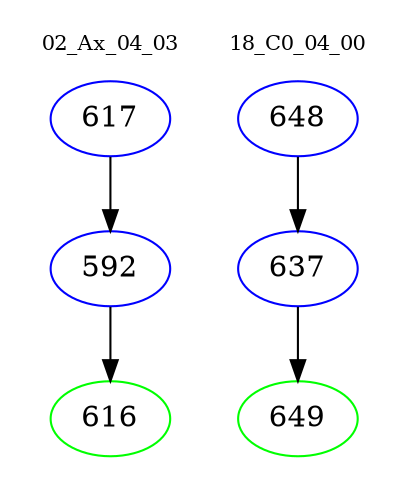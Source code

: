 digraph{
subgraph cluster_0 {
color = white
label = "02_Ax_04_03";
fontsize=10;
T0_617 [label="617", color="blue"]
T0_617 -> T0_592 [color="black"]
T0_592 [label="592", color="blue"]
T0_592 -> T0_616 [color="black"]
T0_616 [label="616", color="green"]
}
subgraph cluster_1 {
color = white
label = "18_C0_04_00";
fontsize=10;
T1_648 [label="648", color="blue"]
T1_648 -> T1_637 [color="black"]
T1_637 [label="637", color="blue"]
T1_637 -> T1_649 [color="black"]
T1_649 [label="649", color="green"]
}
}
